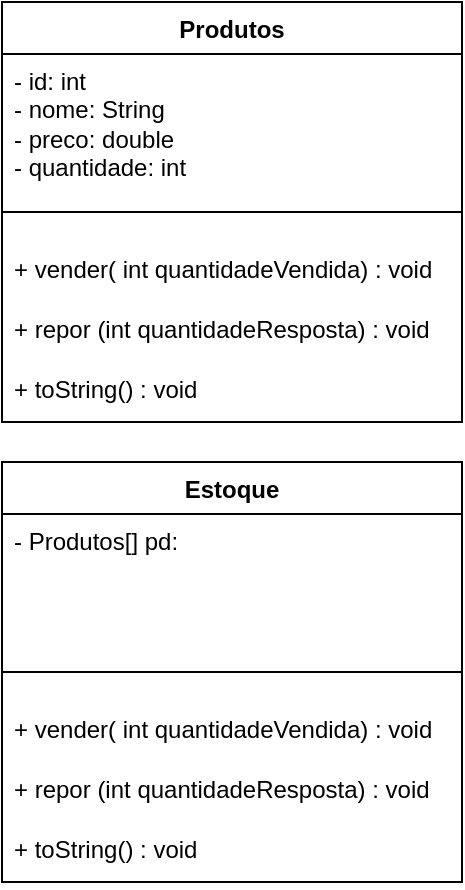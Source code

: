 <mxfile version="26.1.3">
  <diagram name="Página-1" id="lPh3oyEzPjl_wo_U3VOk">
    <mxGraphModel dx="401" dy="484" grid="1" gridSize="10" guides="1" tooltips="1" connect="1" arrows="1" fold="1" page="1" pageScale="1" pageWidth="827" pageHeight="1169" math="0" shadow="0">
      <root>
        <mxCell id="0" />
        <mxCell id="1" parent="0" />
        <mxCell id="HRsCJtzW-yezdIuShtf8-1" value="Produtos" style="swimlane;fontStyle=1;align=center;verticalAlign=top;childLayout=stackLayout;horizontal=1;startSize=26;horizontalStack=0;resizeParent=1;resizeParentMax=0;resizeLast=0;collapsible=1;marginBottom=0;whiteSpace=wrap;html=1;" vertex="1" parent="1">
          <mxGeometry x="260" y="250" width="230" height="210" as="geometry">
            <mxRectangle x="330" y="250" width="90" height="30" as="alternateBounds" />
          </mxGeometry>
        </mxCell>
        <mxCell id="HRsCJtzW-yezdIuShtf8-2" value="- id: int&lt;div&gt;- nome: String&lt;/div&gt;&lt;div&gt;- preco: double&lt;/div&gt;&lt;div&gt;- quantidade: int&lt;/div&gt;&lt;div&gt;&amp;nbsp;&lt;/div&gt;" style="text;strokeColor=none;fillColor=none;align=left;verticalAlign=top;spacingLeft=4;spacingRight=4;overflow=hidden;rotatable=0;points=[[0,0.5],[1,0.5]];portConstraint=eastwest;whiteSpace=wrap;html=1;" vertex="1" parent="HRsCJtzW-yezdIuShtf8-1">
          <mxGeometry y="26" width="230" height="64" as="geometry" />
        </mxCell>
        <mxCell id="HRsCJtzW-yezdIuShtf8-3" value="" style="line;strokeWidth=1;fillColor=none;align=left;verticalAlign=middle;spacingTop=-1;spacingLeft=3;spacingRight=3;rotatable=0;labelPosition=right;points=[];portConstraint=eastwest;strokeColor=inherit;" vertex="1" parent="HRsCJtzW-yezdIuShtf8-1">
          <mxGeometry y="90" width="230" height="30" as="geometry" />
        </mxCell>
        <mxCell id="HRsCJtzW-yezdIuShtf8-4" value="+ vender( int quantidadeVendida) : void" style="text;strokeColor=none;fillColor=none;align=left;verticalAlign=top;spacingLeft=4;spacingRight=4;overflow=hidden;rotatable=0;points=[[0,0.5],[1,0.5]];portConstraint=eastwest;whiteSpace=wrap;html=1;" vertex="1" parent="HRsCJtzW-yezdIuShtf8-1">
          <mxGeometry y="120" width="230" height="30" as="geometry" />
        </mxCell>
        <mxCell id="HRsCJtzW-yezdIuShtf8-10" value="+ repor (int quantidadeResposta) : void&lt;div&gt;&lt;br&gt;&lt;/div&gt;" style="text;strokeColor=none;fillColor=none;align=left;verticalAlign=top;spacingLeft=4;spacingRight=4;overflow=hidden;rotatable=0;points=[[0,0.5],[1,0.5]];portConstraint=eastwest;whiteSpace=wrap;html=1;" vertex="1" parent="HRsCJtzW-yezdIuShtf8-1">
          <mxGeometry y="150" width="230" height="30" as="geometry" />
        </mxCell>
        <mxCell id="HRsCJtzW-yezdIuShtf8-11" value="+ toString() : void" style="text;strokeColor=none;fillColor=none;align=left;verticalAlign=top;spacingLeft=4;spacingRight=4;overflow=hidden;rotatable=0;points=[[0,0.5],[1,0.5]];portConstraint=eastwest;whiteSpace=wrap;html=1;" vertex="1" parent="HRsCJtzW-yezdIuShtf8-1">
          <mxGeometry y="180" width="230" height="30" as="geometry" />
        </mxCell>
        <mxCell id="HRsCJtzW-yezdIuShtf8-12" value="Estoque" style="swimlane;fontStyle=1;align=center;verticalAlign=top;childLayout=stackLayout;horizontal=1;startSize=26;horizontalStack=0;resizeParent=1;resizeParentMax=0;resizeLast=0;collapsible=1;marginBottom=0;whiteSpace=wrap;html=1;" vertex="1" parent="1">
          <mxGeometry x="260" y="480" width="230" height="210" as="geometry">
            <mxRectangle x="330" y="250" width="90" height="30" as="alternateBounds" />
          </mxGeometry>
        </mxCell>
        <mxCell id="HRsCJtzW-yezdIuShtf8-13" value="- Produtos[] pd:" style="text;strokeColor=none;fillColor=none;align=left;verticalAlign=top;spacingLeft=4;spacingRight=4;overflow=hidden;rotatable=0;points=[[0,0.5],[1,0.5]];portConstraint=eastwest;whiteSpace=wrap;html=1;" vertex="1" parent="HRsCJtzW-yezdIuShtf8-12">
          <mxGeometry y="26" width="230" height="64" as="geometry" />
        </mxCell>
        <mxCell id="HRsCJtzW-yezdIuShtf8-14" value="" style="line;strokeWidth=1;fillColor=none;align=left;verticalAlign=middle;spacingTop=-1;spacingLeft=3;spacingRight=3;rotatable=0;labelPosition=right;points=[];portConstraint=eastwest;strokeColor=inherit;" vertex="1" parent="HRsCJtzW-yezdIuShtf8-12">
          <mxGeometry y="90" width="230" height="30" as="geometry" />
        </mxCell>
        <mxCell id="HRsCJtzW-yezdIuShtf8-15" value="+ vender( int quantidadeVendida) : void" style="text;strokeColor=none;fillColor=none;align=left;verticalAlign=top;spacingLeft=4;spacingRight=4;overflow=hidden;rotatable=0;points=[[0,0.5],[1,0.5]];portConstraint=eastwest;whiteSpace=wrap;html=1;" vertex="1" parent="HRsCJtzW-yezdIuShtf8-12">
          <mxGeometry y="120" width="230" height="30" as="geometry" />
        </mxCell>
        <mxCell id="HRsCJtzW-yezdIuShtf8-16" value="+ repor (int quantidadeResposta) : void&lt;div&gt;&lt;br&gt;&lt;/div&gt;" style="text;strokeColor=none;fillColor=none;align=left;verticalAlign=top;spacingLeft=4;spacingRight=4;overflow=hidden;rotatable=0;points=[[0,0.5],[1,0.5]];portConstraint=eastwest;whiteSpace=wrap;html=1;" vertex="1" parent="HRsCJtzW-yezdIuShtf8-12">
          <mxGeometry y="150" width="230" height="30" as="geometry" />
        </mxCell>
        <mxCell id="HRsCJtzW-yezdIuShtf8-17" value="+ toString() : void" style="text;strokeColor=none;fillColor=none;align=left;verticalAlign=top;spacingLeft=4;spacingRight=4;overflow=hidden;rotatable=0;points=[[0,0.5],[1,0.5]];portConstraint=eastwest;whiteSpace=wrap;html=1;" vertex="1" parent="HRsCJtzW-yezdIuShtf8-12">
          <mxGeometry y="180" width="230" height="30" as="geometry" />
        </mxCell>
      </root>
    </mxGraphModel>
  </diagram>
</mxfile>
